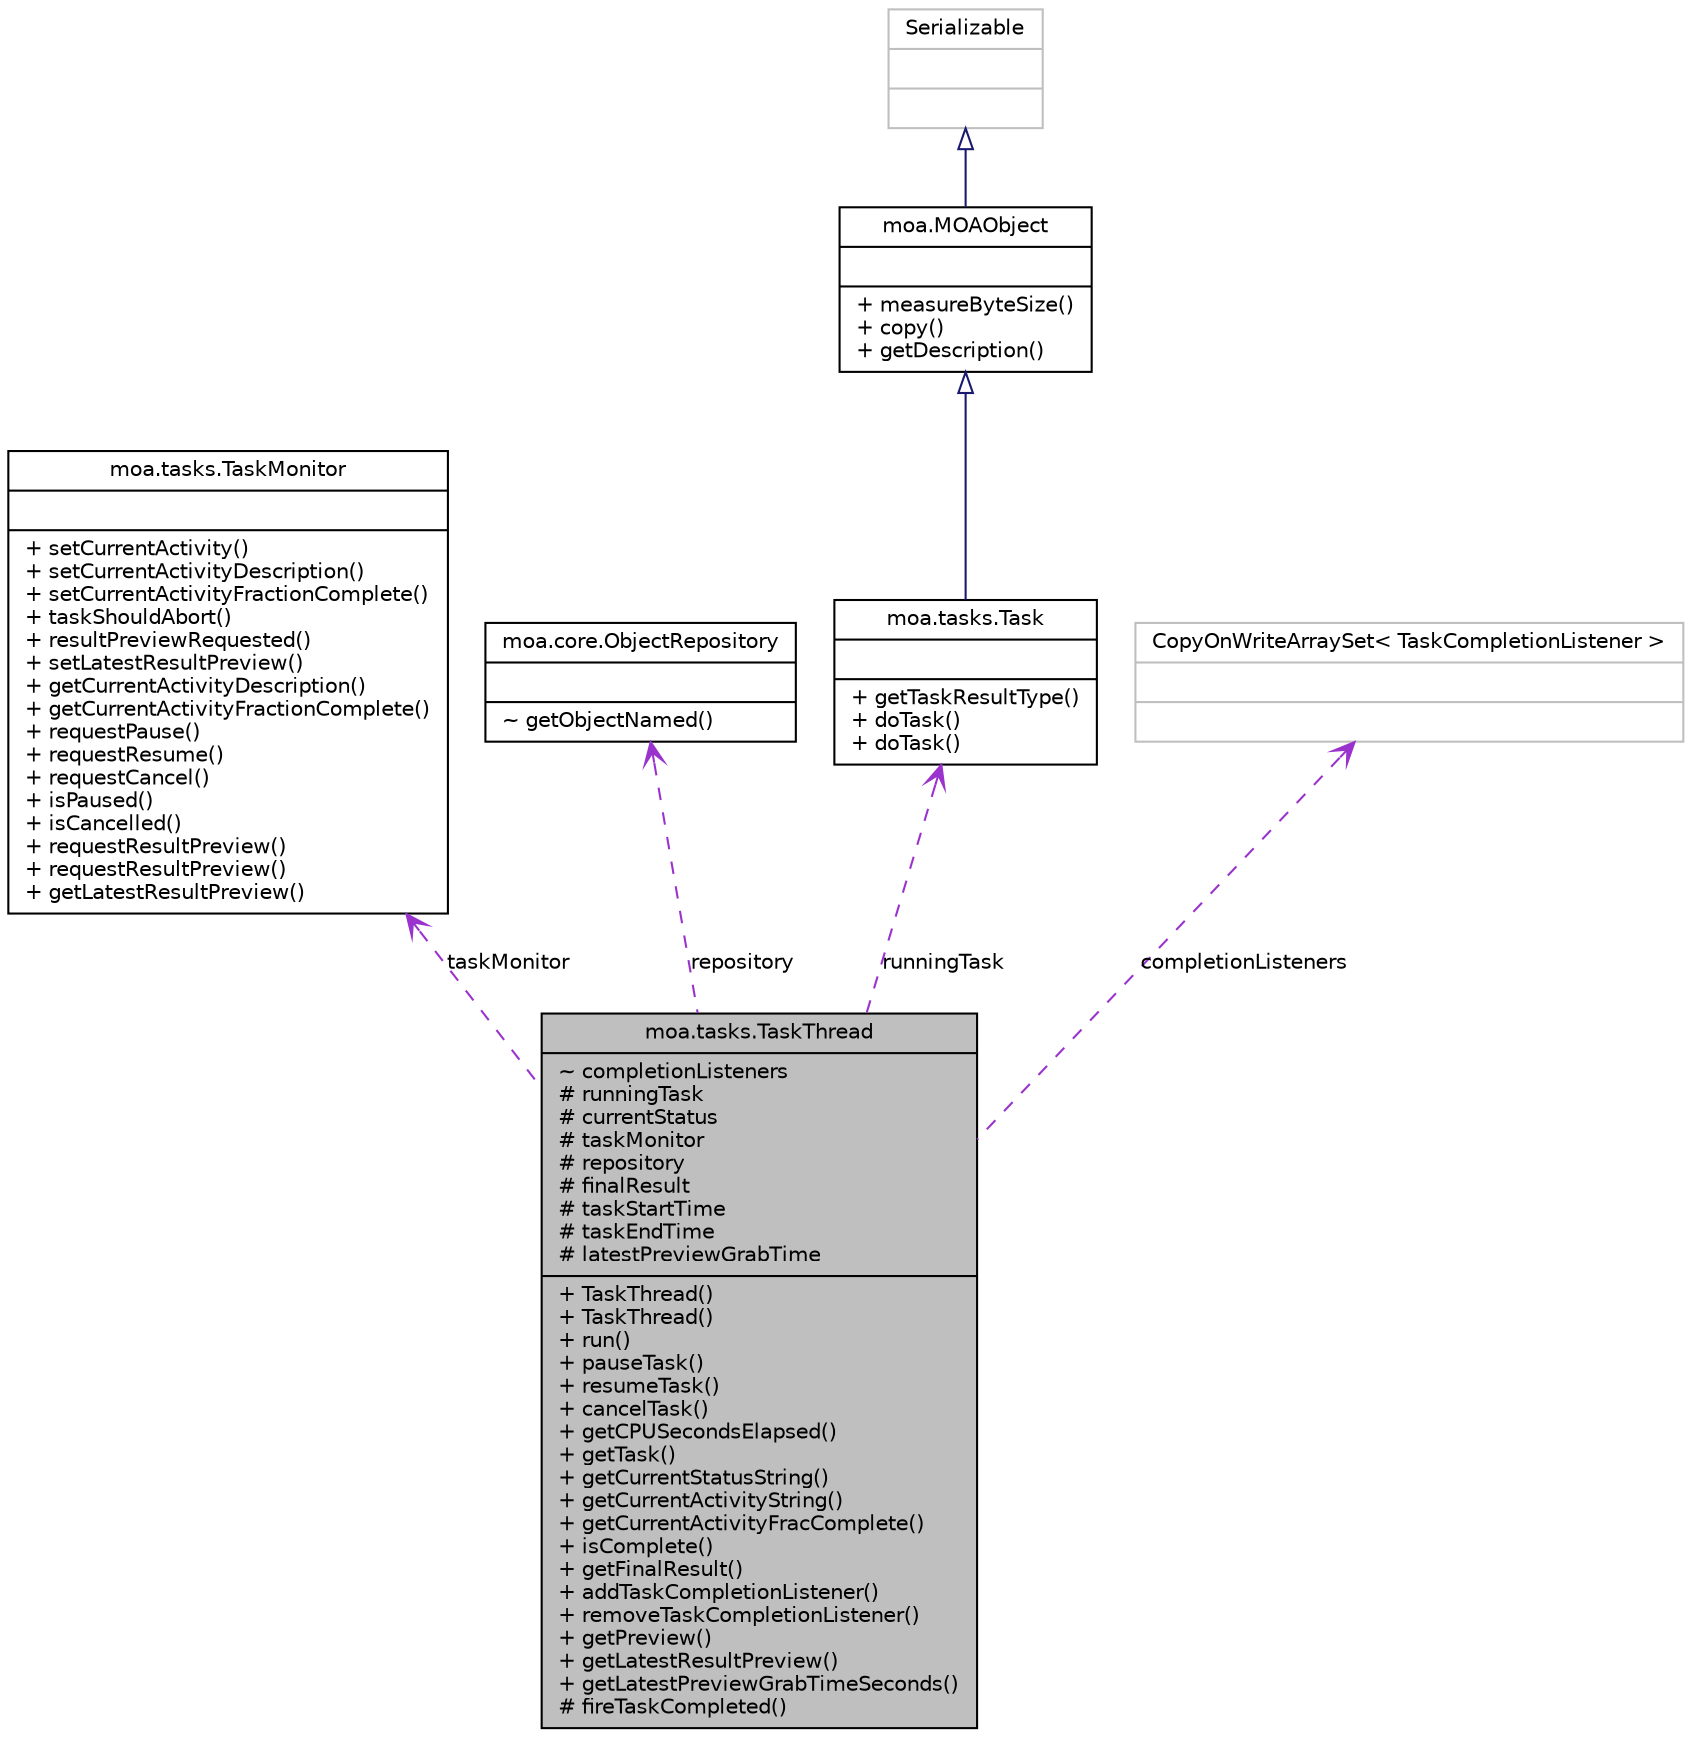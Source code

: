 digraph G
{
  edge [fontname="Helvetica",fontsize="10",labelfontname="Helvetica",labelfontsize="10"];
  node [fontname="Helvetica",fontsize="10",shape=record];
  Node1 [label="{moa.tasks.TaskThread\n|~ completionListeners\l# runningTask\l# currentStatus\l# taskMonitor\l# repository\l# finalResult\l# taskStartTime\l# taskEndTime\l# latestPreviewGrabTime\l|+ TaskThread()\l+ TaskThread()\l+ run()\l+ pauseTask()\l+ resumeTask()\l+ cancelTask()\l+ getCPUSecondsElapsed()\l+ getTask()\l+ getCurrentStatusString()\l+ getCurrentActivityString()\l+ getCurrentActivityFracComplete()\l+ isComplete()\l+ getFinalResult()\l+ addTaskCompletionListener()\l+ removeTaskCompletionListener()\l+ getPreview()\l+ getLatestResultPreview()\l+ getLatestPreviewGrabTimeSeconds()\l# fireTaskCompleted()\l}",height=0.2,width=0.4,color="black", fillcolor="grey75", style="filled" fontcolor="black"];
  Node2 -> Node1 [dir=back,color="darkorchid3",fontsize="10",style="dashed",label="taskMonitor",arrowtail="open",fontname="Helvetica"];
  Node2 [label="{moa.tasks.TaskMonitor\n||+ setCurrentActivity()\l+ setCurrentActivityDescription()\l+ setCurrentActivityFractionComplete()\l+ taskShouldAbort()\l+ resultPreviewRequested()\l+ setLatestResultPreview()\l+ getCurrentActivityDescription()\l+ getCurrentActivityFractionComplete()\l+ requestPause()\l+ requestResume()\l+ requestCancel()\l+ isPaused()\l+ isCancelled()\l+ requestResultPreview()\l+ requestResultPreview()\l+ getLatestResultPreview()\l}",height=0.2,width=0.4,color="black", fillcolor="white", style="filled",URL="$interfacemoa_1_1tasks_1_1TaskMonitor.html",tooltip="Interface representing a task monitor."];
  Node3 -> Node1 [dir=back,color="darkorchid3",fontsize="10",style="dashed",label="repository",arrowtail="open",fontname="Helvetica"];
  Node3 [label="{moa.core.ObjectRepository\n||~ getObjectNamed()\l}",height=0.2,width=0.4,color="black", fillcolor="white", style="filled",URL="$interfacemoa_1_1core_1_1ObjectRepository.html",tooltip="Interface for object repositories."];
  Node4 -> Node1 [dir=back,color="darkorchid3",fontsize="10",style="dashed",label="runningTask",arrowtail="open",fontname="Helvetica"];
  Node4 [label="{moa.tasks.Task\n||+ getTaskResultType()\l+ doTask()\l+ doTask()\l}",height=0.2,width=0.4,color="black", fillcolor="white", style="filled",URL="$interfacemoa_1_1tasks_1_1Task.html",tooltip="Interface representing a task."];
  Node5 -> Node4 [dir=back,color="midnightblue",fontsize="10",style="solid",arrowtail="empty",fontname="Helvetica"];
  Node5 [label="{moa.MOAObject\n||+ measureByteSize()\l+ copy()\l+ getDescription()\l}",height=0.2,width=0.4,color="black", fillcolor="white", style="filled",URL="$interfacemoa_1_1MOAObject.html",tooltip="Interface implemented by classes in MOA, so that all are serializable, can produce..."];
  Node6 -> Node5 [dir=back,color="midnightblue",fontsize="10",style="solid",arrowtail="empty",fontname="Helvetica"];
  Node6 [label="{Serializable\n||}",height=0.2,width=0.4,color="grey75", fillcolor="white", style="filled"];
  Node7 -> Node1 [dir=back,color="darkorchid3",fontsize="10",style="dashed",label="completionListeners",arrowtail="open",fontname="Helvetica"];
  Node7 [label="{CopyOnWriteArraySet\< TaskCompletionListener \>\n||}",height=0.2,width=0.4,color="grey75", fillcolor="white", style="filled"];
}
